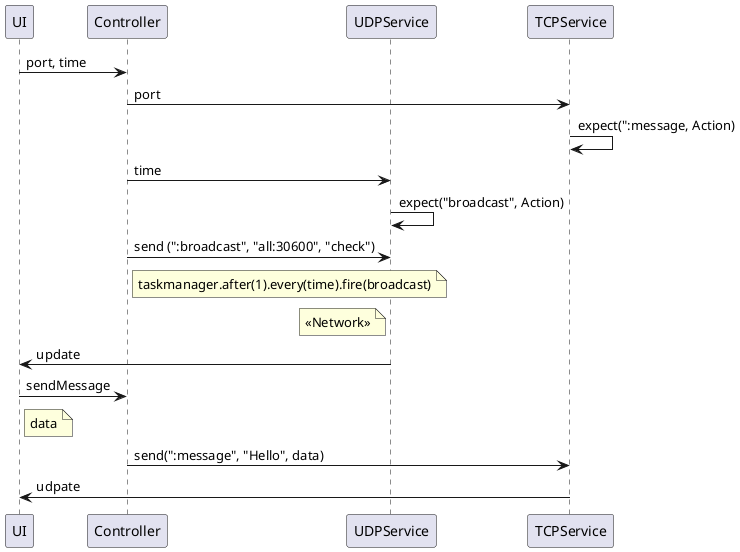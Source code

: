 @startuml doc-files/ipc_chat_analysis.png

participant "UI" as UI
participant "Controller" as Control
participant "UDPService" as UDPService
participant "TCPService" as TCPService

UI -> Control : port, time
Control -> TCPService : port
TCPService -> TCPService : expect(":message, Action)
Control -> UDPService : time
UDPService -> UDPService : expect("broadcast", Action)
Control -> UDPService : send (":broadcast", "all:30600", "check")
note right of Control : taskmanager.after(1).every(time).fire(broadcast)
note left of UDPService : <<Network>>
UI <- UDPService : update
UI -> Control : sendMessage
note right of UI : data
Control -> TCPService : send(":message", "Hello", data)
UI <- TCPService: udpate

@enduml
